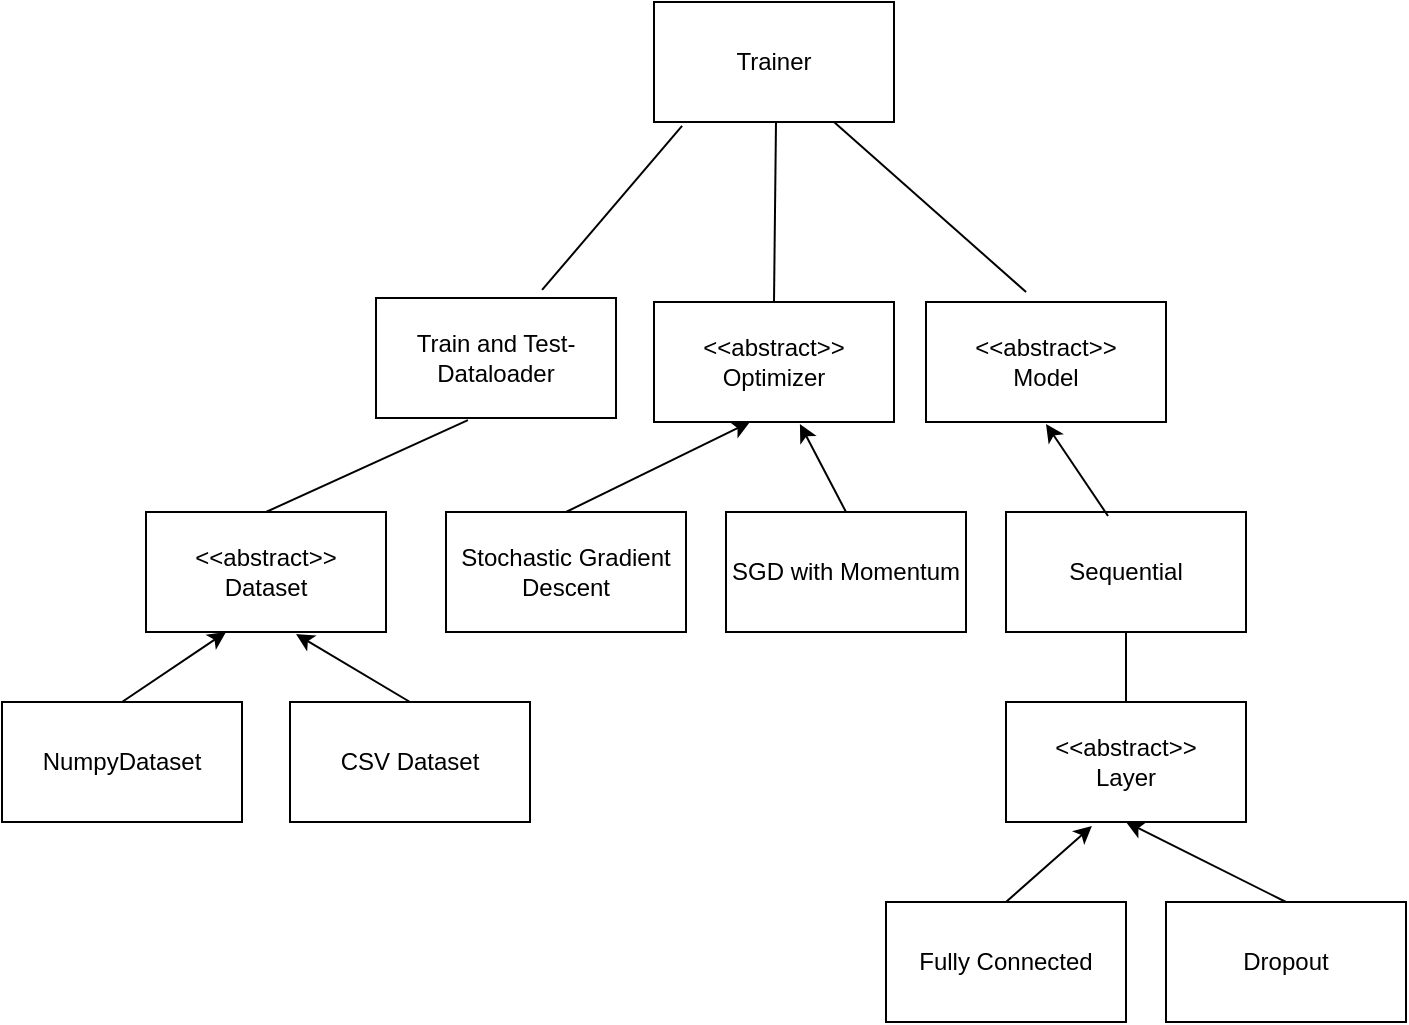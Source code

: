 <mxfile version="22.0.6" type="device">
  <diagram name="Seite-1" id="6vBmkLJSiXunlAQst02K">
    <mxGraphModel dx="1194" dy="706" grid="1" gridSize="10" guides="1" tooltips="1" connect="1" arrows="1" fold="1" page="1" pageScale="1" pageWidth="827" pageHeight="1169" math="0" shadow="0">
      <root>
        <mxCell id="0" />
        <mxCell id="1" parent="0" />
        <mxCell id="a2z4Am47G8zJPYm0vg-F-1" value="Trainer" style="rounded=0;whiteSpace=wrap;html=1;" vertex="1" parent="1">
          <mxGeometry x="414" y="260" width="120" height="60" as="geometry" />
        </mxCell>
        <mxCell id="a2z4Am47G8zJPYm0vg-F-2" value="Train and Test-Dataloader" style="rounded=0;whiteSpace=wrap;html=1;" vertex="1" parent="1">
          <mxGeometry x="275" y="408" width="120" height="60" as="geometry" />
        </mxCell>
        <mxCell id="a2z4Am47G8zJPYm0vg-F-3" value="&amp;lt;&amp;lt;abstract&amp;gt;&amp;gt;&lt;br style=&quot;border-color: var(--border-color);&quot;&gt;Optimizer" style="rounded=0;whiteSpace=wrap;html=1;" vertex="1" parent="1">
          <mxGeometry x="414" y="410" width="120" height="60" as="geometry" />
        </mxCell>
        <mxCell id="a2z4Am47G8zJPYm0vg-F-4" value="&amp;lt;&amp;lt;abstract&amp;gt;&amp;gt;&lt;br&gt;Model" style="rounded=0;whiteSpace=wrap;html=1;" vertex="1" parent="1">
          <mxGeometry x="550" y="410" width="120" height="60" as="geometry" />
        </mxCell>
        <mxCell id="a2z4Am47G8zJPYm0vg-F-6" value="Stochastic Gradient Descent" style="rounded=0;whiteSpace=wrap;html=1;" vertex="1" parent="1">
          <mxGeometry x="310" y="515" width="120" height="60" as="geometry" />
        </mxCell>
        <mxCell id="a2z4Am47G8zJPYm0vg-F-7" value="SGD with Momentum" style="rounded=0;whiteSpace=wrap;html=1;" vertex="1" parent="1">
          <mxGeometry x="450" y="515" width="120" height="60" as="geometry" />
        </mxCell>
        <mxCell id="a2z4Am47G8zJPYm0vg-F-8" value="&amp;lt;&amp;lt;abstract&amp;gt;&amp;gt;&lt;br style=&quot;border-color: var(--border-color);&quot;&gt;Dataset" style="rounded=0;whiteSpace=wrap;html=1;" vertex="1" parent="1">
          <mxGeometry x="160" y="515" width="120" height="60" as="geometry" />
        </mxCell>
        <mxCell id="a2z4Am47G8zJPYm0vg-F-9" value="NumpyDataset" style="rounded=0;whiteSpace=wrap;html=1;" vertex="1" parent="1">
          <mxGeometry x="88" y="610" width="120" height="60" as="geometry" />
        </mxCell>
        <mxCell id="a2z4Am47G8zJPYm0vg-F-10" value="CSV Dataset" style="rounded=0;whiteSpace=wrap;html=1;" vertex="1" parent="1">
          <mxGeometry x="232" y="610" width="120" height="60" as="geometry" />
        </mxCell>
        <mxCell id="a2z4Am47G8zJPYm0vg-F-11" value="Sequential" style="rounded=0;whiteSpace=wrap;html=1;" vertex="1" parent="1">
          <mxGeometry x="590" y="515" width="120" height="60" as="geometry" />
        </mxCell>
        <mxCell id="a2z4Am47G8zJPYm0vg-F-12" value="&amp;lt;&amp;lt;abstract&amp;gt;&amp;gt;&lt;br style=&quot;border-color: var(--border-color);&quot;&gt;Layer" style="rounded=0;whiteSpace=wrap;html=1;" vertex="1" parent="1">
          <mxGeometry x="590" y="610" width="120" height="60" as="geometry" />
        </mxCell>
        <mxCell id="a2z4Am47G8zJPYm0vg-F-13" value="Fully Connected" style="rounded=0;whiteSpace=wrap;html=1;" vertex="1" parent="1">
          <mxGeometry x="530" y="710" width="120" height="60" as="geometry" />
        </mxCell>
        <mxCell id="a2z4Am47G8zJPYm0vg-F-14" value="Dropout" style="rounded=0;whiteSpace=wrap;html=1;" vertex="1" parent="1">
          <mxGeometry x="670" y="710" width="120" height="60" as="geometry" />
        </mxCell>
        <mxCell id="a2z4Am47G8zJPYm0vg-F-15" value="" style="endArrow=none;html=1;rounded=0;entryX=0.117;entryY=1.033;entryDx=0;entryDy=0;entryPerimeter=0;exitX=0.692;exitY=-0.067;exitDx=0;exitDy=0;exitPerimeter=0;" edge="1" parent="1" source="a2z4Am47G8zJPYm0vg-F-2" target="a2z4Am47G8zJPYm0vg-F-1">
          <mxGeometry width="50" height="50" relative="1" as="geometry">
            <mxPoint x="390" y="420" as="sourcePoint" />
            <mxPoint x="440" y="370" as="targetPoint" />
          </mxGeometry>
        </mxCell>
        <mxCell id="a2z4Am47G8zJPYm0vg-F-24" value="" style="endArrow=none;html=1;rounded=0;exitX=0.5;exitY=0;exitDx=0;exitDy=0;" edge="1" parent="1" source="a2z4Am47G8zJPYm0vg-F-3">
          <mxGeometry width="50" height="50" relative="1" as="geometry">
            <mxPoint x="425" y="370" as="sourcePoint" />
            <mxPoint x="475" y="320" as="targetPoint" />
          </mxGeometry>
        </mxCell>
        <mxCell id="a2z4Am47G8zJPYm0vg-F-25" value="" style="endArrow=none;html=1;rounded=0;exitX=0.417;exitY=-0.083;exitDx=0;exitDy=0;entryX=0.75;entryY=1;entryDx=0;entryDy=0;exitPerimeter=0;" edge="1" parent="1" source="a2z4Am47G8zJPYm0vg-F-4" target="a2z4Am47G8zJPYm0vg-F-1">
          <mxGeometry width="50" height="50" relative="1" as="geometry">
            <mxPoint x="484" y="420" as="sourcePoint" />
            <mxPoint x="485" y="330" as="targetPoint" />
          </mxGeometry>
        </mxCell>
        <mxCell id="a2z4Am47G8zJPYm0vg-F-26" value="" style="endArrow=none;html=1;rounded=0;exitX=0.5;exitY=0;exitDx=0;exitDy=0;entryX=0.383;entryY=1.017;entryDx=0;entryDy=0;entryPerimeter=0;" edge="1" parent="1" source="a2z4Am47G8zJPYm0vg-F-8" target="a2z4Am47G8zJPYm0vg-F-2">
          <mxGeometry width="50" height="50" relative="1" as="geometry">
            <mxPoint x="494" y="430" as="sourcePoint" />
            <mxPoint x="495" y="340" as="targetPoint" />
          </mxGeometry>
        </mxCell>
        <mxCell id="a2z4Am47G8zJPYm0vg-F-27" value="" style="endArrow=none;html=1;rounded=0;exitX=0.5;exitY=0;exitDx=0;exitDy=0;entryX=0.5;entryY=1;entryDx=0;entryDy=0;" edge="1" parent="1" source="a2z4Am47G8zJPYm0vg-F-12" target="a2z4Am47G8zJPYm0vg-F-11">
          <mxGeometry width="50" height="50" relative="1" as="geometry">
            <mxPoint x="230" y="525" as="sourcePoint" />
            <mxPoint x="331" y="479" as="targetPoint" />
          </mxGeometry>
        </mxCell>
        <mxCell id="a2z4Am47G8zJPYm0vg-F-28" value="" style="endArrow=classic;html=1;rounded=0;exitX=0.5;exitY=0;exitDx=0;exitDy=0;" edge="1" parent="1" source="a2z4Am47G8zJPYm0vg-F-9">
          <mxGeometry width="50" height="50" relative="1" as="geometry">
            <mxPoint x="150" y="625" as="sourcePoint" />
            <mxPoint x="200" y="575" as="targetPoint" />
          </mxGeometry>
        </mxCell>
        <mxCell id="a2z4Am47G8zJPYm0vg-F-29" value="" style="endArrow=classic;html=1;rounded=0;exitX=0.5;exitY=0;exitDx=0;exitDy=0;entryX=0.625;entryY=1.017;entryDx=0;entryDy=0;entryPerimeter=0;" edge="1" parent="1" source="a2z4Am47G8zJPYm0vg-F-10" target="a2z4Am47G8zJPYm0vg-F-8">
          <mxGeometry width="50" height="50" relative="1" as="geometry">
            <mxPoint x="158" y="620" as="sourcePoint" />
            <mxPoint x="210" y="585" as="targetPoint" />
          </mxGeometry>
        </mxCell>
        <mxCell id="a2z4Am47G8zJPYm0vg-F-30" value="" style="endArrow=classic;html=1;rounded=0;exitX=0.5;exitY=0;exitDx=0;exitDy=0;" edge="1" parent="1" source="a2z4Am47G8zJPYm0vg-F-6">
          <mxGeometry width="50" height="50" relative="1" as="geometry">
            <mxPoint x="410" y="505" as="sourcePoint" />
            <mxPoint x="462" y="470" as="targetPoint" />
          </mxGeometry>
        </mxCell>
        <mxCell id="a2z4Am47G8zJPYm0vg-F-31" value="" style="endArrow=classic;html=1;rounded=0;exitX=0.5;exitY=0;exitDx=0;exitDy=0;entryX=0.608;entryY=1.017;entryDx=0;entryDy=0;entryPerimeter=0;" edge="1" parent="1" source="a2z4Am47G8zJPYm0vg-F-7" target="a2z4Am47G8zJPYm0vg-F-3">
          <mxGeometry width="50" height="50" relative="1" as="geometry">
            <mxPoint x="380" y="525" as="sourcePoint" />
            <mxPoint x="472" y="480" as="targetPoint" />
          </mxGeometry>
        </mxCell>
        <mxCell id="a2z4Am47G8zJPYm0vg-F-32" value="" style="endArrow=classic;html=1;rounded=0;exitX=0.425;exitY=0.033;exitDx=0;exitDy=0;entryX=0.608;entryY=1.017;entryDx=0;entryDy=0;entryPerimeter=0;exitPerimeter=0;" edge="1" parent="1" source="a2z4Am47G8zJPYm0vg-F-11">
          <mxGeometry width="50" height="50" relative="1" as="geometry">
            <mxPoint x="633" y="515" as="sourcePoint" />
            <mxPoint x="610" y="471" as="targetPoint" />
          </mxGeometry>
        </mxCell>
        <mxCell id="a2z4Am47G8zJPYm0vg-F-33" value="" style="endArrow=classic;html=1;rounded=0;exitX=0.5;exitY=0;exitDx=0;exitDy=0;entryX=0.5;entryY=1;entryDx=0;entryDy=0;" edge="1" parent="1" source="a2z4Am47G8zJPYm0vg-F-14" target="a2z4Am47G8zJPYm0vg-F-12">
          <mxGeometry width="50" height="50" relative="1" as="geometry">
            <mxPoint x="530" y="535" as="sourcePoint" />
            <mxPoint x="507" y="491" as="targetPoint" />
          </mxGeometry>
        </mxCell>
        <mxCell id="a2z4Am47G8zJPYm0vg-F-34" value="" style="endArrow=classic;html=1;rounded=0;exitX=0.5;exitY=0;exitDx=0;exitDy=0;entryX=0.358;entryY=1.033;entryDx=0;entryDy=0;entryPerimeter=0;" edge="1" parent="1" source="a2z4Am47G8zJPYm0vg-F-13" target="a2z4Am47G8zJPYm0vg-F-12">
          <mxGeometry width="50" height="50" relative="1" as="geometry">
            <mxPoint x="740" y="720" as="sourcePoint" />
            <mxPoint x="660" y="680" as="targetPoint" />
          </mxGeometry>
        </mxCell>
      </root>
    </mxGraphModel>
  </diagram>
</mxfile>

